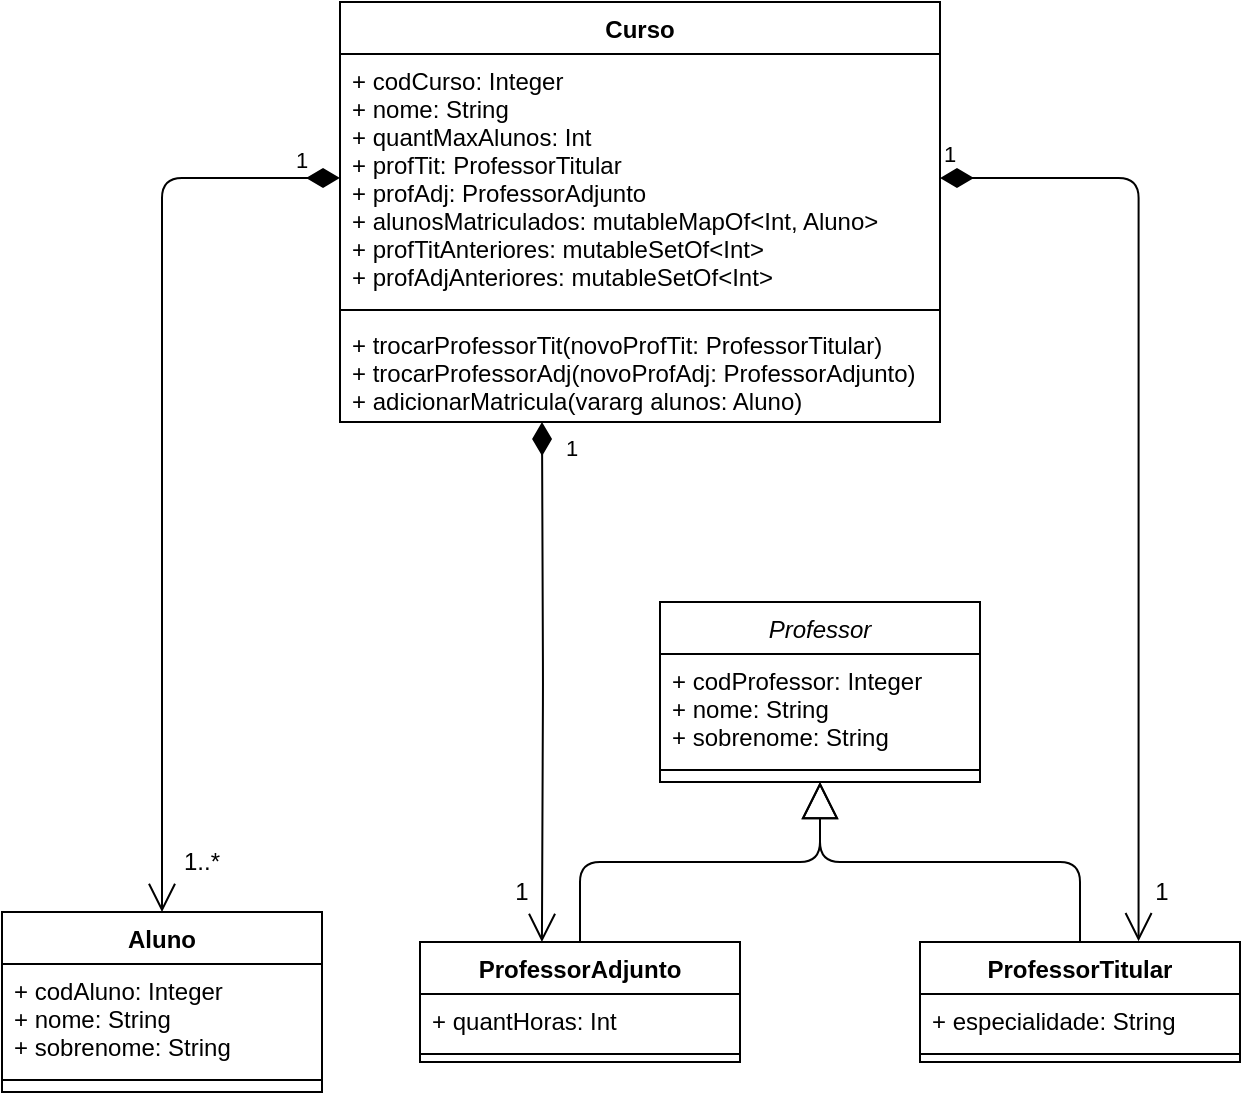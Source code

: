 <mxfile version="13.7.5" type="device"><diagram id="C5RBs43oDa-KdzZeNtuy" name="Page-1"><mxGraphModel dx="1422" dy="794" grid="1" gridSize="10" guides="1" tooltips="1" connect="1" arrows="1" fold="1" page="1" pageScale="1" pageWidth="827" pageHeight="1169" math="0" shadow="0"><root><mxCell id="WIyWlLk6GJQsqaUBKTNV-0"/><mxCell id="WIyWlLk6GJQsqaUBKTNV-1" parent="WIyWlLk6GJQsqaUBKTNV-0"/><mxCell id="DZw8x-lJZhDjdpbKTeVV-8" value="" style="endArrow=block;endSize=16;endFill=0;html=1;entryX=0.5;entryY=1;entryDx=0;entryDy=0;exitX=0.5;exitY=0;exitDx=0;exitDy=0;" parent="WIyWlLk6GJQsqaUBKTNV-1" source="DZw8x-lJZhDjdpbKTeVV-0" target="t6tmX8b1T9MXkk8Mee-C-0" edge="1"><mxGeometry x="-1" y="57" width="160" relative="1" as="geometry"><mxPoint x="363" y="590" as="sourcePoint"/><mxPoint x="523" y="590" as="targetPoint"/><Array as="points"><mxPoint x="393" y="460"/><mxPoint x="513" y="460"/></Array><mxPoint x="-15" y="11" as="offset"/></mxGeometry></mxCell><mxCell id="DZw8x-lJZhDjdpbKTeVV-9" value="" style="endArrow=block;endSize=16;endFill=0;html=1;entryX=0.5;entryY=1;entryDx=0;entryDy=0;exitX=0.5;exitY=0;exitDx=0;exitDy=0;" parent="WIyWlLk6GJQsqaUBKTNV-1" source="DZw8x-lJZhDjdpbKTeVV-4" target="t6tmX8b1T9MXkk8Mee-C-0" edge="1"><mxGeometry width="160" relative="1" as="geometry"><mxPoint x="363" y="590" as="sourcePoint"/><mxPoint x="523" y="590" as="targetPoint"/><Array as="points"><mxPoint x="643" y="460"/><mxPoint x="513" y="460"/></Array></mxGeometry></mxCell><mxCell id="S2vzcWtJu19FyaPuI4XI-0" value="1" style="endArrow=open;html=1;endSize=12;startArrow=diamondThin;startSize=14;startFill=1;edgeStyle=orthogonalEdgeStyle;align=left;verticalAlign=bottom;exitX=0;exitY=0.5;exitDx=0;exitDy=0;" parent="WIyWlLk6GJQsqaUBKTNV-1" source="7tgIvww6n7GfTnw3CCgs-1" target="zkfFHV4jXpPFQw0GAbJ--6" edge="1"><mxGeometry x="-0.895" relative="1" as="geometry"><mxPoint x="354" y="430" as="sourcePoint"/><mxPoint x="514" y="430" as="targetPoint"/><mxPoint as="offset"/></mxGeometry></mxCell><mxCell id="S2vzcWtJu19FyaPuI4XI-2" value="1" style="endArrow=open;html=1;endSize=12;startArrow=diamondThin;startSize=14;startFill=1;edgeStyle=orthogonalEdgeStyle;align=left;verticalAlign=bottom;entryX=0.381;entryY=0;entryDx=0;entryDy=0;entryPerimeter=0;" parent="WIyWlLk6GJQsqaUBKTNV-1" target="DZw8x-lJZhDjdpbKTeVV-0" edge="1"><mxGeometry x="-0.826" y="10" relative="1" as="geometry"><mxPoint x="374" y="240" as="sourcePoint"/><mxPoint x="434" y="280" as="targetPoint"/><mxPoint as="offset"/></mxGeometry></mxCell><mxCell id="S2vzcWtJu19FyaPuI4XI-3" value="1" style="endArrow=open;html=1;endSize=12;startArrow=diamondThin;startSize=14;startFill=1;edgeStyle=orthogonalEdgeStyle;align=left;verticalAlign=bottom;exitX=1;exitY=0.5;exitDx=0;exitDy=0;entryX=0.683;entryY=-0.006;entryDx=0;entryDy=0;entryPerimeter=0;" parent="WIyWlLk6GJQsqaUBKTNV-1" source="7tgIvww6n7GfTnw3CCgs-1" target="DZw8x-lJZhDjdpbKTeVV-4" edge="1"><mxGeometry x="-1" y="3" relative="1" as="geometry"><mxPoint x="204" y="280" as="sourcePoint"/><mxPoint x="364" y="280" as="targetPoint"/></mxGeometry></mxCell><mxCell id="S2vzcWtJu19FyaPuI4XI-4" value="1..*" style="text;html=1;strokeColor=none;fillColor=none;align=center;verticalAlign=middle;whiteSpace=wrap;rounded=0;" parent="WIyWlLk6GJQsqaUBKTNV-1" vertex="1"><mxGeometry x="184" y="450" width="40" height="20" as="geometry"/></mxCell><mxCell id="S2vzcWtJu19FyaPuI4XI-5" value="1" style="text;html=1;strokeColor=none;fillColor=none;align=center;verticalAlign=middle;whiteSpace=wrap;rounded=0;" parent="WIyWlLk6GJQsqaUBKTNV-1" vertex="1"><mxGeometry x="344" y="465" width="40" height="20" as="geometry"/></mxCell><mxCell id="S2vzcWtJu19FyaPuI4XI-6" value="1" style="text;html=1;strokeColor=none;fillColor=none;align=center;verticalAlign=middle;whiteSpace=wrap;rounded=0;" parent="WIyWlLk6GJQsqaUBKTNV-1" vertex="1"><mxGeometry x="664" y="465" width="40" height="20" as="geometry"/></mxCell><mxCell id="7tgIvww6n7GfTnw3CCgs-0" value="Curso" style="swimlane;fontStyle=1;align=center;verticalAlign=top;childLayout=stackLayout;horizontal=1;startSize=26;horizontalStack=0;resizeParent=1;resizeParentMax=0;resizeLast=0;collapsible=1;marginBottom=0;" parent="WIyWlLk6GJQsqaUBKTNV-1" vertex="1"><mxGeometry x="273" y="30" width="300" height="210" as="geometry"/></mxCell><mxCell id="7tgIvww6n7GfTnw3CCgs-1" value="+ codCurso: Integer&#10;+ nome: String&#10;+ quantMaxAlunos: Int&#10;+ profTit: ProfessorTitular&#10;+ profAdj: ProfessorAdjunto&#10;+ alunosMatriculados: mutableMapOf&lt;Int, Aluno&gt;&#10;+ profTitAnteriores: mutableSetOf&lt;Int&gt;&#10;+ profAdjAnteriores: mutableSetOf&lt;Int&gt;&#10;" style="text;strokeColor=none;fillColor=none;align=left;verticalAlign=top;spacingLeft=4;spacingRight=4;overflow=hidden;rotatable=0;points=[[0,0.5],[1,0.5]];portConstraint=eastwest;" parent="7tgIvww6n7GfTnw3CCgs-0" vertex="1"><mxGeometry y="26" width="300" height="124" as="geometry"/></mxCell><mxCell id="7tgIvww6n7GfTnw3CCgs-2" value="" style="line;strokeWidth=1;fillColor=none;align=left;verticalAlign=middle;spacingTop=-1;spacingLeft=3;spacingRight=3;rotatable=0;labelPosition=right;points=[];portConstraint=eastwest;" parent="7tgIvww6n7GfTnw3CCgs-0" vertex="1"><mxGeometry y="150" width="300" height="8" as="geometry"/></mxCell><mxCell id="gILD4UmzUhZZvOeidIGw-1" value="+ trocarProfessorTit(novoProfTit: ProfessorTitular)&#10;+ trocarProfessorAdj(novoProfAdj: ProfessorAdjunto)&#10;+ adicionarMatricula(vararg alunos: Aluno)&#10;" style="text;strokeColor=none;fillColor=none;align=left;verticalAlign=top;spacingLeft=4;spacingRight=4;overflow=hidden;rotatable=0;points=[[0,0.5],[1,0.5]];portConstraint=eastwest;" vertex="1" parent="7tgIvww6n7GfTnw3CCgs-0"><mxGeometry y="158" width="300" height="52" as="geometry"/></mxCell><mxCell id="DZw8x-lJZhDjdpbKTeVV-0" value="ProfessorAdjunto" style="swimlane;fontStyle=1;align=center;verticalAlign=top;childLayout=stackLayout;horizontal=1;startSize=26;horizontalStack=0;resizeParent=1;resizeParentMax=0;resizeLast=0;collapsible=1;marginBottom=0;" parent="WIyWlLk6GJQsqaUBKTNV-1" vertex="1"><mxGeometry x="313" y="500" width="160" height="60" as="geometry"/></mxCell><mxCell id="DZw8x-lJZhDjdpbKTeVV-1" value="+ quantHoras: Int" style="text;strokeColor=none;fillColor=none;align=left;verticalAlign=top;spacingLeft=4;spacingRight=4;overflow=hidden;rotatable=0;points=[[0,0.5],[1,0.5]];portConstraint=eastwest;" parent="DZw8x-lJZhDjdpbKTeVV-0" vertex="1"><mxGeometry y="26" width="160" height="26" as="geometry"/></mxCell><mxCell id="DZw8x-lJZhDjdpbKTeVV-2" value="" style="line;strokeWidth=1;fillColor=none;align=left;verticalAlign=middle;spacingTop=-1;spacingLeft=3;spacingRight=3;rotatable=0;labelPosition=right;points=[];portConstraint=eastwest;" parent="DZw8x-lJZhDjdpbKTeVV-0" vertex="1"><mxGeometry y="52" width="160" height="8" as="geometry"/></mxCell><mxCell id="DZw8x-lJZhDjdpbKTeVV-4" value="ProfessorTitular" style="swimlane;fontStyle=1;align=center;verticalAlign=top;childLayout=stackLayout;horizontal=1;startSize=26;horizontalStack=0;resizeParent=1;resizeParentMax=0;resizeLast=0;collapsible=1;marginBottom=0;" parent="WIyWlLk6GJQsqaUBKTNV-1" vertex="1"><mxGeometry x="563" y="500" width="160" height="60" as="geometry"/></mxCell><mxCell id="DZw8x-lJZhDjdpbKTeVV-5" value="+ especialidade: String" style="text;strokeColor=none;fillColor=none;align=left;verticalAlign=top;spacingLeft=4;spacingRight=4;overflow=hidden;rotatable=0;points=[[0,0.5],[1,0.5]];portConstraint=eastwest;" parent="DZw8x-lJZhDjdpbKTeVV-4" vertex="1"><mxGeometry y="26" width="160" height="26" as="geometry"/></mxCell><mxCell id="DZw8x-lJZhDjdpbKTeVV-6" value="" style="line;strokeWidth=1;fillColor=none;align=left;verticalAlign=middle;spacingTop=-1;spacingLeft=3;spacingRight=3;rotatable=0;labelPosition=right;points=[];portConstraint=eastwest;" parent="DZw8x-lJZhDjdpbKTeVV-4" vertex="1"><mxGeometry y="52" width="160" height="8" as="geometry"/></mxCell><mxCell id="t6tmX8b1T9MXkk8Mee-C-0" value="Professor" style="swimlane;fontStyle=2;align=center;verticalAlign=top;childLayout=stackLayout;horizontal=1;startSize=26;horizontalStack=0;resizeParent=1;resizeLast=0;collapsible=1;marginBottom=0;rounded=0;shadow=0;strokeWidth=1;" parent="WIyWlLk6GJQsqaUBKTNV-1" vertex="1"><mxGeometry x="433" y="330" width="160" height="90" as="geometry"><mxRectangle x="130" y="380" width="160" height="26" as="alternateBounds"/></mxGeometry></mxCell><mxCell id="t6tmX8b1T9MXkk8Mee-C-1" value="+ codProfessor: Integer&#10;+ nome: String&#10;+ sobrenome: String" style="text;align=left;verticalAlign=top;spacingLeft=4;spacingRight=4;overflow=hidden;rotatable=0;points=[[0,0.5],[1,0.5]];portConstraint=eastwest;" parent="t6tmX8b1T9MXkk8Mee-C-0" vertex="1"><mxGeometry y="26" width="160" height="54" as="geometry"/></mxCell><mxCell id="t6tmX8b1T9MXkk8Mee-C-2" value="" style="line;html=1;strokeWidth=1;align=left;verticalAlign=middle;spacingTop=-1;spacingLeft=3;spacingRight=3;rotatable=0;labelPosition=right;points=[];portConstraint=eastwest;" parent="t6tmX8b1T9MXkk8Mee-C-0" vertex="1"><mxGeometry y="80" width="160" height="8" as="geometry"/></mxCell><mxCell id="zkfFHV4jXpPFQw0GAbJ--6" value="Aluno" style="swimlane;fontStyle=1;align=center;verticalAlign=top;childLayout=stackLayout;horizontal=1;startSize=26;horizontalStack=0;resizeParent=1;resizeLast=0;collapsible=1;marginBottom=0;rounded=0;shadow=0;strokeWidth=1;" parent="WIyWlLk6GJQsqaUBKTNV-1" vertex="1"><mxGeometry x="104" y="485" width="160" height="90" as="geometry"><mxRectangle x="130" y="380" width="160" height="26" as="alternateBounds"/></mxGeometry></mxCell><mxCell id="zkfFHV4jXpPFQw0GAbJ--7" value="+ codAluno: Integer&#10;+ nome: String&#10;+ sobrenome: String" style="text;align=left;verticalAlign=top;spacingLeft=4;spacingRight=4;overflow=hidden;rotatable=0;points=[[0,0.5],[1,0.5]];portConstraint=eastwest;" parent="zkfFHV4jXpPFQw0GAbJ--6" vertex="1"><mxGeometry y="26" width="160" height="54" as="geometry"/></mxCell><mxCell id="zkfFHV4jXpPFQw0GAbJ--9" value="" style="line;html=1;strokeWidth=1;align=left;verticalAlign=middle;spacingTop=-1;spacingLeft=3;spacingRight=3;rotatable=0;labelPosition=right;points=[];portConstraint=eastwest;" parent="zkfFHV4jXpPFQw0GAbJ--6" vertex="1"><mxGeometry y="80" width="160" height="8" as="geometry"/></mxCell></root></mxGraphModel></diagram></mxfile>